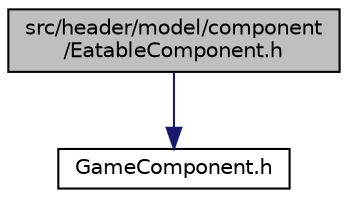 digraph "src/header/model/component/EatableComponent.h"
{
 // LATEX_PDF_SIZE
  edge [fontname="Helvetica",fontsize="10",labelfontname="Helvetica",labelfontsize="10"];
  node [fontname="Helvetica",fontsize="10",shape=record];
  Node1 [label="src/header/model/component\l/EatableComponent.h",height=0.2,width=0.4,color="black", fillcolor="grey75", style="filled", fontcolor="black",tooltip="This class is placed on all objects that are eatable by Pacman (such as dots on the screen or fruits ..."];
  Node1 -> Node2 [color="midnightblue",fontsize="10",style="solid",fontname="Helvetica"];
  Node2 [label="GameComponent.h",height=0.2,width=0.4,color="black", fillcolor="white", style="filled",URL="$GameComponent_8h.html",tooltip="Parent class for all other game components."];
}

